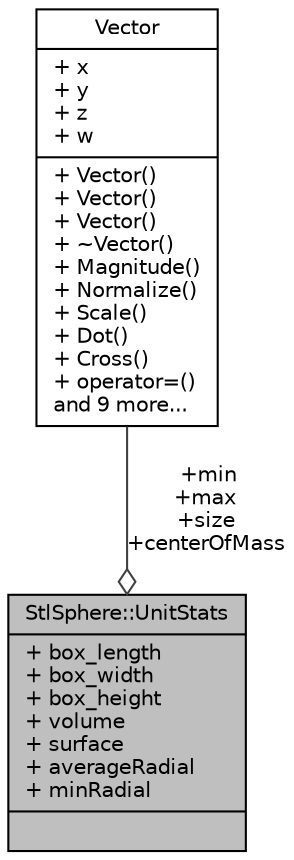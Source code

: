 digraph "StlSphere::UnitStats"
{
  edge [fontname="Helvetica",fontsize="10",labelfontname="Helvetica",labelfontsize="10"];
  node [fontname="Helvetica",fontsize="10",shape=record];
  Node1 [label="{StlSphere::UnitStats\n|+ box_length\l+ box_width\l+ box_height\l+ volume\l+ surface\l+ averageRadial\l+ minRadial\l|}",height=0.2,width=0.4,color="black", fillcolor="grey75", style="filled" fontcolor="black"];
  Node2 -> Node1 [color="grey25",fontsize="10",style="solid",label=" +min\n+max\n+size\n+centerOfMass" ,arrowhead="odiamond",fontname="Helvetica"];
  Node2 [label="{Vector\n|+ x\l+ y\l+ z\l+ w\l|+ Vector()\l+ Vector()\l+ Vector()\l+ ~Vector()\l+ Magnitude()\l+ Normalize()\l+ Scale()\l+ Dot()\l+ Cross()\l+ operator=()\land 9 more...\l}",height=0.2,width=0.4,color="black", fillcolor="white", style="filled",URL="$class_vector.html"];
}
